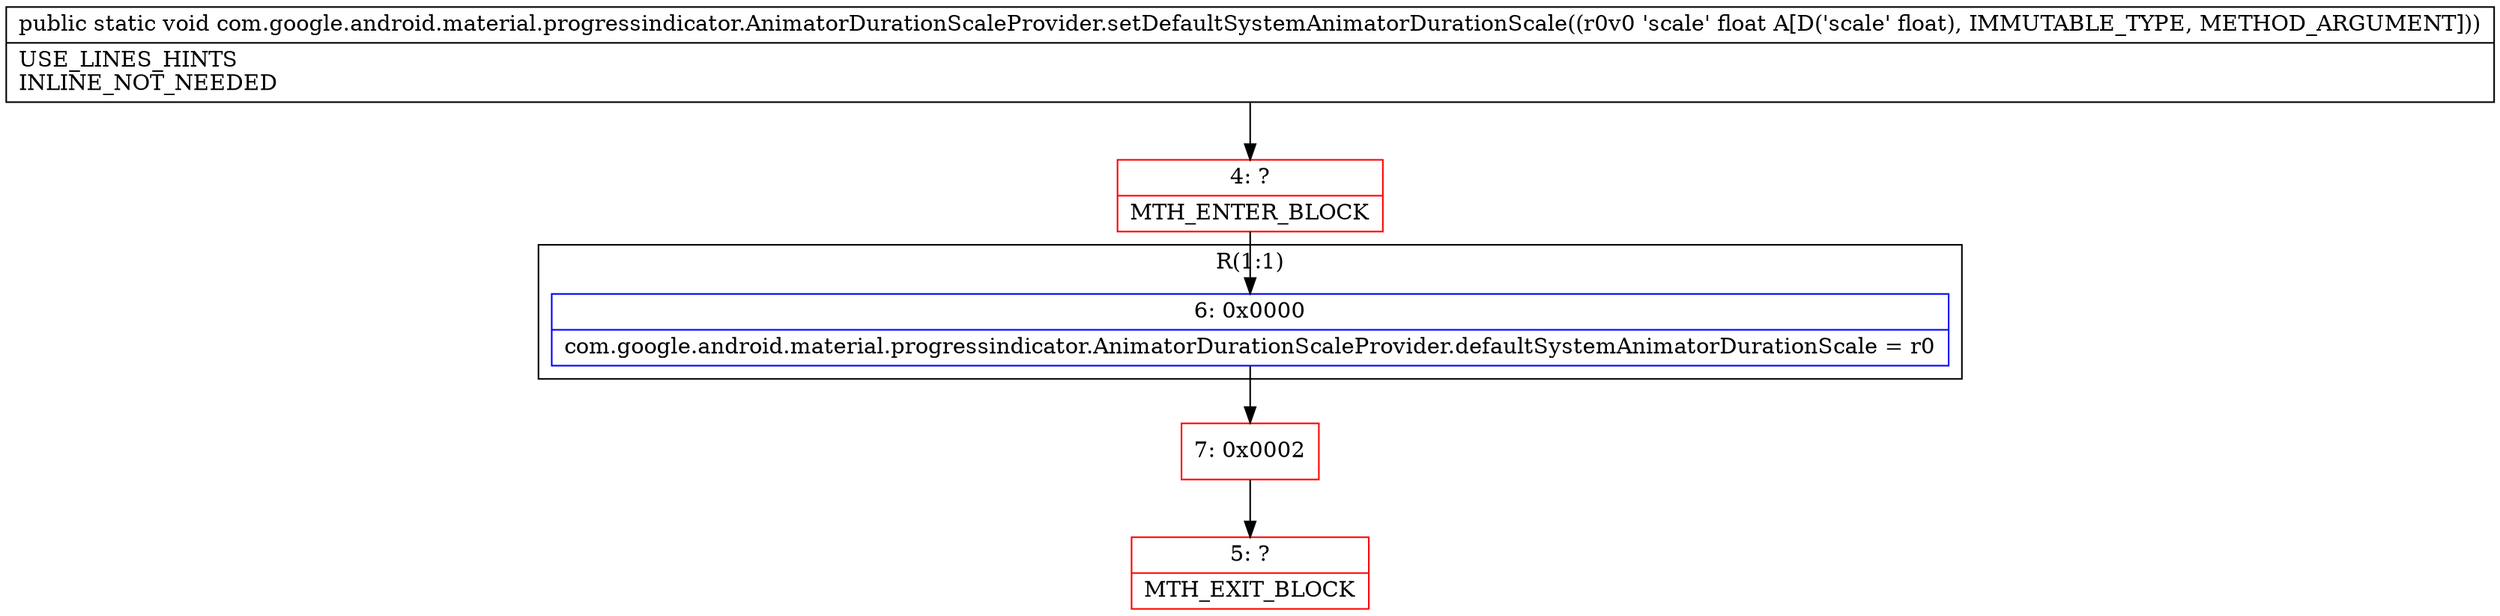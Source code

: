 digraph "CFG forcom.google.android.material.progressindicator.AnimatorDurationScaleProvider.setDefaultSystemAnimatorDurationScale(F)V" {
subgraph cluster_Region_431760761 {
label = "R(1:1)";
node [shape=record,color=blue];
Node_6 [shape=record,label="{6\:\ 0x0000|com.google.android.material.progressindicator.AnimatorDurationScaleProvider.defaultSystemAnimatorDurationScale = r0\l}"];
}
Node_4 [shape=record,color=red,label="{4\:\ ?|MTH_ENTER_BLOCK\l}"];
Node_7 [shape=record,color=red,label="{7\:\ 0x0002}"];
Node_5 [shape=record,color=red,label="{5\:\ ?|MTH_EXIT_BLOCK\l}"];
MethodNode[shape=record,label="{public static void com.google.android.material.progressindicator.AnimatorDurationScaleProvider.setDefaultSystemAnimatorDurationScale((r0v0 'scale' float A[D('scale' float), IMMUTABLE_TYPE, METHOD_ARGUMENT]))  | USE_LINES_HINTS\lINLINE_NOT_NEEDED\l}"];
MethodNode -> Node_4;Node_6 -> Node_7;
Node_4 -> Node_6;
Node_7 -> Node_5;
}

